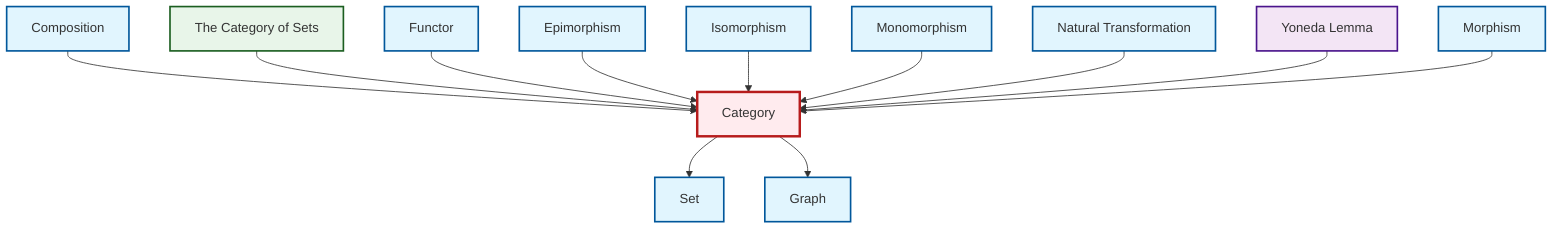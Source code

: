 graph TD
    classDef definition fill:#e1f5fe,stroke:#01579b,stroke-width:2px
    classDef theorem fill:#f3e5f5,stroke:#4a148c,stroke-width:2px
    classDef axiom fill:#fff3e0,stroke:#e65100,stroke-width:2px
    classDef example fill:#e8f5e9,stroke:#1b5e20,stroke-width:2px
    classDef current fill:#ffebee,stroke:#b71c1c,stroke-width:3px
    def-graph["Graph"]:::definition
    thm-yoneda["Yoneda Lemma"]:::theorem
    def-isomorphism["Isomorphism"]:::definition
    def-functor["Functor"]:::definition
    ex-set-category["The Category of Sets"]:::example
    def-natural-transformation["Natural Transformation"]:::definition
    def-epimorphism["Epimorphism"]:::definition
    def-morphism["Morphism"]:::definition
    def-composition["Composition"]:::definition
    def-monomorphism["Monomorphism"]:::definition
    def-set["Set"]:::definition
    def-category["Category"]:::definition
    def-composition --> def-category
    ex-set-category --> def-category
    def-functor --> def-category
    def-epimorphism --> def-category
    def-isomorphism --> def-category
    def-category --> def-set
    def-monomorphism --> def-category
    def-natural-transformation --> def-category
    def-category --> def-graph
    thm-yoneda --> def-category
    def-morphism --> def-category
    class def-category current